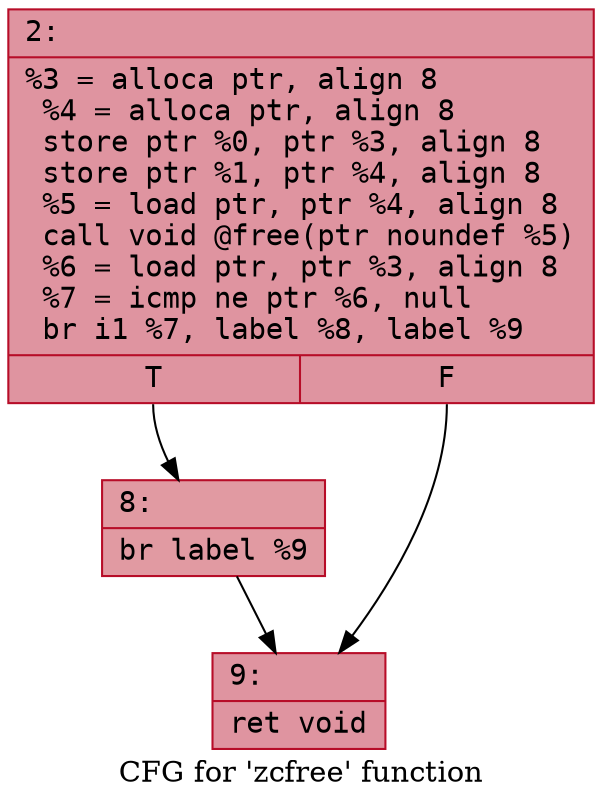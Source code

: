 digraph "CFG for 'zcfree' function" {
	label="CFG for 'zcfree' function";

	Node0x600001cfa0d0 [shape=record,color="#b70d28ff", style=filled, fillcolor="#b70d2870" fontname="Courier",label="{2:\l|  %3 = alloca ptr, align 8\l  %4 = alloca ptr, align 8\l  store ptr %0, ptr %3, align 8\l  store ptr %1, ptr %4, align 8\l  %5 = load ptr, ptr %4, align 8\l  call void @free(ptr noundef %5)\l  %6 = load ptr, ptr %3, align 8\l  %7 = icmp ne ptr %6, null\l  br i1 %7, label %8, label %9\l|{<s0>T|<s1>F}}"];
	Node0x600001cfa0d0:s0 -> Node0x600001cfa120[tooltip="2 -> 8\nProbability 62.50%" ];
	Node0x600001cfa0d0:s1 -> Node0x600001cfa170[tooltip="2 -> 9\nProbability 37.50%" ];
	Node0x600001cfa120 [shape=record,color="#b70d28ff", style=filled, fillcolor="#bb1b2c70" fontname="Courier",label="{8:\l|  br label %9\l}"];
	Node0x600001cfa120 -> Node0x600001cfa170[tooltip="8 -> 9\nProbability 100.00%" ];
	Node0x600001cfa170 [shape=record,color="#b70d28ff", style=filled, fillcolor="#b70d2870" fontname="Courier",label="{9:\l|  ret void\l}"];
}
